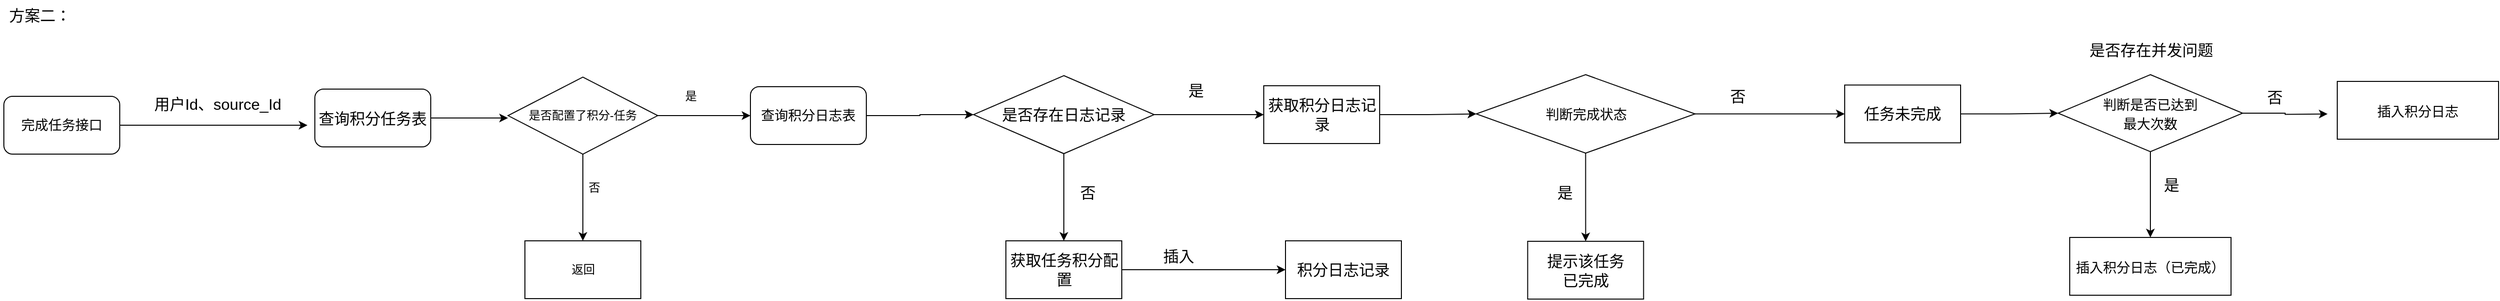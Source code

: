 <mxfile version="20.4.1" type="github">
  <diagram id="_SFacuyED67VI4C1ypXI" name="第 1 页">
    <mxGraphModel dx="4417" dy="1114" grid="0" gridSize="10" guides="1" tooltips="1" connect="1" arrows="1" fold="1" page="0" pageScale="1" pageWidth="827" pageHeight="1169" math="0" shadow="0">
      <root>
        <mxCell id="0" />
        <mxCell id="1" parent="0" />
        <mxCell id="uw5iLvtp_UuE417FuDuC-1" style="edgeStyle=orthogonalEdgeStyle;rounded=0;orthogonalLoop=1;jettySize=auto;html=1;" edge="1" parent="1" source="uw5iLvtp_UuE417FuDuC-2">
          <mxGeometry relative="1" as="geometry">
            <mxPoint x="-14.667" y="1149.02" as="targetPoint" />
          </mxGeometry>
        </mxCell>
        <mxCell id="uw5iLvtp_UuE417FuDuC-2" value="完成任务接口" style="rounded=1;whiteSpace=wrap;html=1;fontSize=14;" vertex="1" parent="1">
          <mxGeometry x="-329" y="1119.02" width="120" height="60" as="geometry" />
        </mxCell>
        <mxCell id="uw5iLvtp_UuE417FuDuC-3" value="方案二：" style="text;html=1;align=center;verticalAlign=middle;resizable=0;points=[];autosize=1;strokeColor=none;fillColor=none;fontSize=16;" vertex="1" parent="1">
          <mxGeometry x="-333" y="1019" width="82" height="31" as="geometry" />
        </mxCell>
        <mxCell id="uw5iLvtp_UuE417FuDuC-4" value="" style="edgeStyle=orthogonalEdgeStyle;rounded=0;orthogonalLoop=1;jettySize=auto;html=1;fontSize=16;entryX=0;entryY=0.5;entryDx=0;entryDy=0;" edge="1" parent="1" source="uw5iLvtp_UuE417FuDuC-5" target="uw5iLvtp_UuE417FuDuC-9">
          <mxGeometry relative="1" as="geometry">
            <mxPoint x="632.046" y="1126.02" as="targetPoint" />
          </mxGeometry>
        </mxCell>
        <mxCell id="uw5iLvtp_UuE417FuDuC-5" value="查询积分日志表" style="whiteSpace=wrap;html=1;fontSize=14;rounded=1;" vertex="1" parent="1">
          <mxGeometry x="444" y="1109.02" width="120" height="59.98" as="geometry" />
        </mxCell>
        <mxCell id="uw5iLvtp_UuE417FuDuC-6" value="用户Id、source_Id" style="text;html=1;align=center;verticalAlign=middle;resizable=0;points=[];autosize=1;strokeColor=none;fillColor=none;fontSize=16;" vertex="1" parent="1">
          <mxGeometry x="-183" y="1111.5" width="150" height="31" as="geometry" />
        </mxCell>
        <mxCell id="uw5iLvtp_UuE417FuDuC-7" value="" style="edgeStyle=orthogonalEdgeStyle;rounded=0;orthogonalLoop=1;jettySize=auto;html=1;fontSize=16;" edge="1" parent="1" source="uw5iLvtp_UuE417FuDuC-9" target="uw5iLvtp_UuE417FuDuC-11">
          <mxGeometry relative="1" as="geometry" />
        </mxCell>
        <mxCell id="uw5iLvtp_UuE417FuDuC-8" value="" style="edgeStyle=orthogonalEdgeStyle;rounded=0;orthogonalLoop=1;jettySize=auto;html=1;fontSize=16;" edge="1" parent="1" source="uw5iLvtp_UuE417FuDuC-9" target="uw5iLvtp_UuE417FuDuC-13">
          <mxGeometry relative="1" as="geometry" />
        </mxCell>
        <mxCell id="uw5iLvtp_UuE417FuDuC-9" value="是否存在日志记录" style="rhombus;whiteSpace=wrap;html=1;fontSize=16;" vertex="1" parent="1">
          <mxGeometry x="675" y="1097.52" width="187" height="81" as="geometry" />
        </mxCell>
        <mxCell id="uw5iLvtp_UuE417FuDuC-10" value="" style="edgeStyle=orthogonalEdgeStyle;rounded=0;orthogonalLoop=1;jettySize=auto;html=1;fontSize=16;" edge="1" parent="1" source="uw5iLvtp_UuE417FuDuC-11" target="uw5iLvtp_UuE417FuDuC-17">
          <mxGeometry relative="1" as="geometry" />
        </mxCell>
        <mxCell id="uw5iLvtp_UuE417FuDuC-11" value="获取积分日志记录" style="whiteSpace=wrap;html=1;fontSize=16;" vertex="1" parent="1">
          <mxGeometry x="975.5" y="1108.02" width="120" height="60" as="geometry" />
        </mxCell>
        <mxCell id="uw5iLvtp_UuE417FuDuC-12" value="" style="edgeStyle=orthogonalEdgeStyle;rounded=0;orthogonalLoop=1;jettySize=auto;html=1;fontSize=16;" edge="1" parent="1" source="uw5iLvtp_UuE417FuDuC-13" target="uw5iLvtp_UuE417FuDuC-19">
          <mxGeometry relative="1" as="geometry" />
        </mxCell>
        <mxCell id="uw5iLvtp_UuE417FuDuC-13" value="获取任务积分配置" style="whiteSpace=wrap;html=1;fontSize=16;" vertex="1" parent="1">
          <mxGeometry x="708.5" y="1269.02" width="120" height="60" as="geometry" />
        </mxCell>
        <mxCell id="uw5iLvtp_UuE417FuDuC-14" value="否" style="text;html=1;align=center;verticalAlign=middle;resizable=0;points=[];autosize=1;strokeColor=none;fillColor=none;fontSize=16;" vertex="1" parent="1">
          <mxGeometry x="776" y="1203.52" width="34" height="31" as="geometry" />
        </mxCell>
        <mxCell id="uw5iLvtp_UuE417FuDuC-15" value="" style="edgeStyle=orthogonalEdgeStyle;rounded=0;orthogonalLoop=1;jettySize=auto;html=1;fontSize=16;" edge="1" parent="1" source="uw5iLvtp_UuE417FuDuC-17" target="uw5iLvtp_UuE417FuDuC-21">
          <mxGeometry relative="1" as="geometry" />
        </mxCell>
        <mxCell id="uw5iLvtp_UuE417FuDuC-16" value="" style="edgeStyle=orthogonalEdgeStyle;rounded=0;orthogonalLoop=1;jettySize=auto;html=1;fontSize=16;" edge="1" parent="1" source="uw5iLvtp_UuE417FuDuC-17" target="uw5iLvtp_UuE417FuDuC-24">
          <mxGeometry relative="1" as="geometry" />
        </mxCell>
        <mxCell id="uw5iLvtp_UuE417FuDuC-17" value="&lt;span style=&quot;font-size: 14px;&quot;&gt;判断完成状态&lt;/span&gt;" style="rhombus;whiteSpace=wrap;html=1;fontSize=16;" vertex="1" parent="1">
          <mxGeometry x="1195.5" y="1096.52" width="226.5" height="81.5" as="geometry" />
        </mxCell>
        <mxCell id="uw5iLvtp_UuE417FuDuC-18" value="是" style="text;html=1;align=center;verticalAlign=middle;resizable=0;points=[];autosize=1;strokeColor=none;fillColor=none;fontSize=16;" vertex="1" parent="1">
          <mxGeometry x="888" y="1097.52" width="34" height="31" as="geometry" />
        </mxCell>
        <mxCell id="uw5iLvtp_UuE417FuDuC-19" value="积分日志记录" style="whiteSpace=wrap;html=1;fontSize=16;" vertex="1" parent="1">
          <mxGeometry x="998" y="1269.02" width="120" height="60" as="geometry" />
        </mxCell>
        <mxCell id="uw5iLvtp_UuE417FuDuC-20" value="插入" style="text;html=1;align=center;verticalAlign=middle;resizable=0;points=[];autosize=1;strokeColor=none;fillColor=none;fontSize=16;" vertex="1" parent="1">
          <mxGeometry x="862" y="1269.52" width="50" height="31" as="geometry" />
        </mxCell>
        <mxCell id="uw5iLvtp_UuE417FuDuC-21" value="提示该任务&lt;br&gt;已完成" style="whiteSpace=wrap;html=1;fontSize=16;" vertex="1" parent="1">
          <mxGeometry x="1248.75" y="1269.52" width="120" height="60" as="geometry" />
        </mxCell>
        <mxCell id="uw5iLvtp_UuE417FuDuC-22" value="是" style="text;html=1;align=center;verticalAlign=middle;resizable=0;points=[];autosize=1;strokeColor=none;fillColor=none;fontSize=16;" vertex="1" parent="1">
          <mxGeometry x="1270" y="1203.52" width="34" height="31" as="geometry" />
        </mxCell>
        <mxCell id="uw5iLvtp_UuE417FuDuC-23" value="" style="edgeStyle=orthogonalEdgeStyle;rounded=0;orthogonalLoop=1;jettySize=auto;html=1;fontSize=16;" edge="1" parent="1" source="uw5iLvtp_UuE417FuDuC-24" target="uw5iLvtp_UuE417FuDuC-28">
          <mxGeometry relative="1" as="geometry" />
        </mxCell>
        <mxCell id="uw5iLvtp_UuE417FuDuC-24" value="任务未完成" style="whiteSpace=wrap;html=1;fontSize=16;" vertex="1" parent="1">
          <mxGeometry x="1577" y="1107.27" width="120" height="60" as="geometry" />
        </mxCell>
        <mxCell id="uw5iLvtp_UuE417FuDuC-25" value="否" style="text;html=1;align=center;verticalAlign=middle;resizable=0;points=[];autosize=1;strokeColor=none;fillColor=none;fontSize=16;" vertex="1" parent="1">
          <mxGeometry x="1449" y="1103.52" width="34" height="31" as="geometry" />
        </mxCell>
        <mxCell id="uw5iLvtp_UuE417FuDuC-26" value="" style="edgeStyle=orthogonalEdgeStyle;rounded=0;orthogonalLoop=1;jettySize=auto;html=1;fontSize=16;" edge="1" parent="1" source="uw5iLvtp_UuE417FuDuC-28" target="uw5iLvtp_UuE417FuDuC-29">
          <mxGeometry relative="1" as="geometry" />
        </mxCell>
        <mxCell id="uw5iLvtp_UuE417FuDuC-27" value="" style="edgeStyle=orthogonalEdgeStyle;rounded=0;orthogonalLoop=1;jettySize=auto;html=1;fontSize=16;" edge="1" parent="1" source="uw5iLvtp_UuE417FuDuC-28">
          <mxGeometry relative="1" as="geometry">
            <mxPoint x="2077" y="1137.32" as="targetPoint" />
          </mxGeometry>
        </mxCell>
        <mxCell id="uw5iLvtp_UuE417FuDuC-28" value="&lt;span style=&quot;font-size: 14px;&quot;&gt;判断是否已达到&lt;/span&gt;&lt;br style=&quot;font-size: 14px;&quot;&gt;&lt;span style=&quot;font-size: 14px;&quot;&gt;最大次数&lt;/span&gt;" style="rhombus;whiteSpace=wrap;html=1;fontSize=16;" vertex="1" parent="1">
          <mxGeometry x="1798" y="1096.52" width="191" height="80" as="geometry" />
        </mxCell>
        <mxCell id="uw5iLvtp_UuE417FuDuC-29" value="&lt;span style=&quot;font-size: 14px;&quot;&gt;插入积分日志（已完成）&lt;/span&gt;" style="whiteSpace=wrap;html=1;fontSize=16;" vertex="1" parent="1">
          <mxGeometry x="1810" y="1265.52" width="167" height="60" as="geometry" />
        </mxCell>
        <mxCell id="uw5iLvtp_UuE417FuDuC-30" value="是否存在并发问题" style="text;html=1;align=center;verticalAlign=middle;resizable=0;points=[];autosize=1;strokeColor=none;fillColor=none;fontSize=16;" vertex="1" parent="1">
          <mxGeometry x="1820.5" y="1055.52" width="146" height="31" as="geometry" />
        </mxCell>
        <mxCell id="uw5iLvtp_UuE417FuDuC-31" value="是" style="text;html=1;align=center;verticalAlign=middle;resizable=0;points=[];autosize=1;strokeColor=none;fillColor=none;fontSize=16;" vertex="1" parent="1">
          <mxGeometry x="1898" y="1195.52" width="34" height="31" as="geometry" />
        </mxCell>
        <mxCell id="uw5iLvtp_UuE417FuDuC-32" value="&lt;span style=&quot;font-size: 14px;&quot;&gt;插入积分日志&lt;/span&gt;" style="whiteSpace=wrap;html=1;fontSize=16;" vertex="1" parent="1">
          <mxGeometry x="2087" y="1103.52" width="167" height="60" as="geometry" />
        </mxCell>
        <mxCell id="uw5iLvtp_UuE417FuDuC-33" value="否" style="text;html=1;align=center;verticalAlign=middle;resizable=0;points=[];autosize=1;strokeColor=none;fillColor=none;fontSize=16;" vertex="1" parent="1">
          <mxGeometry x="2005" y="1104.52" width="34" height="31" as="geometry" />
        </mxCell>
        <mxCell id="uw5iLvtp_UuE417FuDuC-34" value="" style="edgeStyle=orthogonalEdgeStyle;rounded=0;orthogonalLoop=1;jettySize=auto;html=1;" edge="1" parent="1" source="uw5iLvtp_UuE417FuDuC-35">
          <mxGeometry relative="1" as="geometry">
            <mxPoint x="193" y="1141.5" as="targetPoint" />
          </mxGeometry>
        </mxCell>
        <mxCell id="uw5iLvtp_UuE417FuDuC-35" value="查询积分任务表" style="rounded=1;whiteSpace=wrap;html=1;fontSize=16;" vertex="1" parent="1">
          <mxGeometry x="-7" y="1111.5" width="120" height="60" as="geometry" />
        </mxCell>
        <mxCell id="uw5iLvtp_UuE417FuDuC-36" value="" style="edgeStyle=orthogonalEdgeStyle;rounded=0;orthogonalLoop=1;jettySize=auto;html=1;" edge="1" parent="1" source="uw5iLvtp_UuE417FuDuC-38" target="uw5iLvtp_UuE417FuDuC-39">
          <mxGeometry relative="1" as="geometry" />
        </mxCell>
        <mxCell id="uw5iLvtp_UuE417FuDuC-37" value="" style="edgeStyle=orthogonalEdgeStyle;rounded=0;orthogonalLoop=1;jettySize=auto;html=1;" edge="1" parent="1" source="uw5iLvtp_UuE417FuDuC-38" target="uw5iLvtp_UuE417FuDuC-5">
          <mxGeometry relative="1" as="geometry" />
        </mxCell>
        <mxCell id="uw5iLvtp_UuE417FuDuC-38" value="是否配置了积分-任务" style="rhombus;whiteSpace=wrap;html=1;" vertex="1" parent="1">
          <mxGeometry x="193" y="1099.02" width="155" height="80" as="geometry" />
        </mxCell>
        <mxCell id="uw5iLvtp_UuE417FuDuC-39" value="返回" style="whiteSpace=wrap;html=1;" vertex="1" parent="1">
          <mxGeometry x="210.5" y="1269.02" width="120" height="60" as="geometry" />
        </mxCell>
        <mxCell id="uw5iLvtp_UuE417FuDuC-40" value="否" style="text;html=1;align=center;verticalAlign=middle;resizable=0;points=[];autosize=1;strokeColor=none;fillColor=none;" vertex="1" parent="1">
          <mxGeometry x="267" y="1201.02" width="30" height="26" as="geometry" />
        </mxCell>
        <mxCell id="uw5iLvtp_UuE417FuDuC-41" value="是" style="text;html=1;align=center;verticalAlign=middle;resizable=0;points=[];autosize=1;strokeColor=none;fillColor=none;" vertex="1" parent="1">
          <mxGeometry x="367" y="1106" width="30" height="26" as="geometry" />
        </mxCell>
      </root>
    </mxGraphModel>
  </diagram>
</mxfile>
